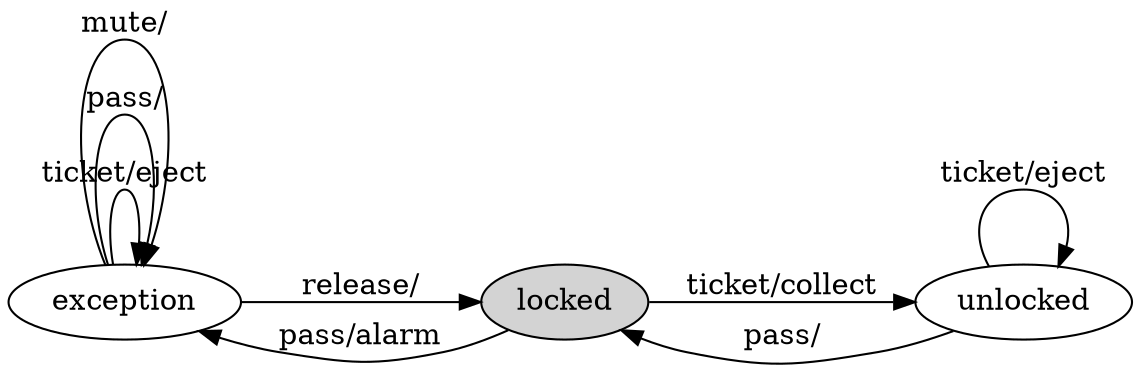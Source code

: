 digraph  {
	graph [nodesep=0.5,
		rankdir=LR,
		title="Sample FSM"
	];
	exception	 [shape=ellipse];
	exception -> exception	 [label="ticket/eject"];
	exception -> exception	 [label="pass/"];
	exception -> exception	 [label="mute/"];
	locked	 [shape=ellipse,
		style=filled];
	exception -> locked	 [label="release/"];
	locked -> exception	 [label="pass/alarm"];
	unlocked	 [shape=ellipse];
	locked -> unlocked	 [label="ticket/collect"];
	unlocked -> locked	 [label="pass/"];
	unlocked -> unlocked	 [label="ticket/eject"];
}
